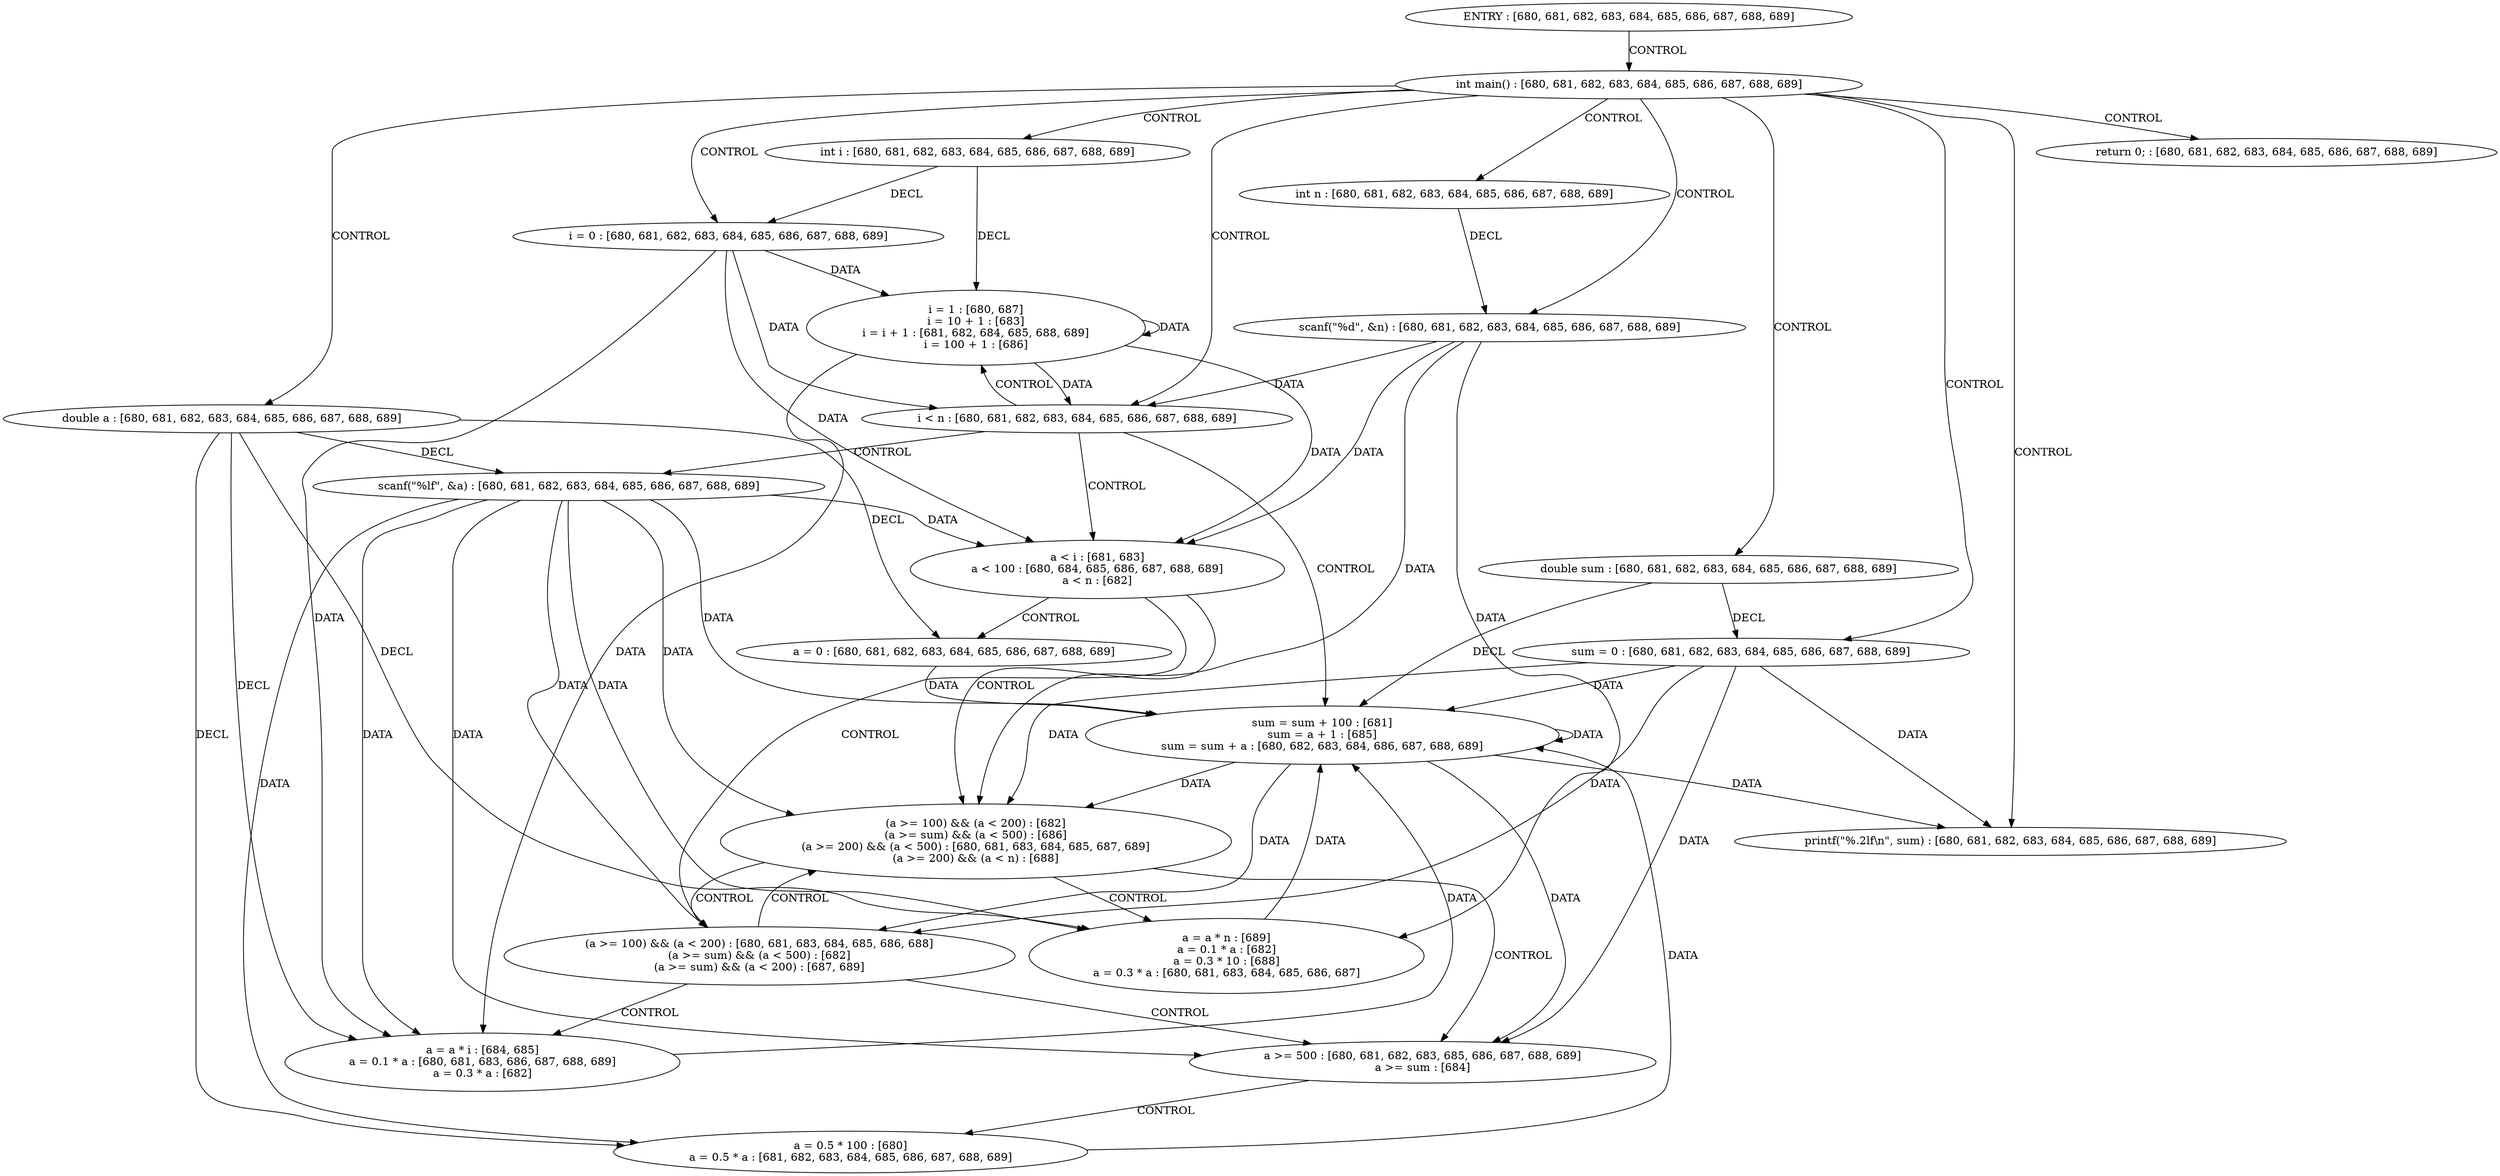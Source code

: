 digraph G {
  1 [ label="printf(\"%.2lf\\n\", sum) : [680, 681, 682, 683, 684, 685, 686, 687, 688, 689]
" ];
  2 [ label="scanf(\"%lf\", &a) : [680, 681, 682, 683, 684, 685, 686, 687, 688, 689]
" ];
  3 [ label="scanf(\"%d\", &n) : [680, 681, 682, 683, 684, 685, 686, 687, 688, 689]
" ];
  4 [ label="ENTRY : [680, 681, 682, 683, 684, 685, 686, 687, 688, 689]
" ];
  5 [ label="int n : [680, 681, 682, 683, 684, 685, 686, 687, 688, 689]
" ];
  6 [ label="int i : [680, 681, 682, 683, 684, 685, 686, 687, 688, 689]
" ];
  7 [ label="double sum : [680, 681, 682, 683, 684, 685, 686, 687, 688, 689]
" ];
  8 [ label="double a : [680, 681, 682, 683, 684, 685, 686, 687, 688, 689]
" ];
  9 [ label="sum = sum + 100 : [681]
sum = a + 1 : [685]
sum = sum + a : [680, 682, 683, 684, 686, 687, 688, 689]
" ];
  10 [ label="a = 0.5 * 100 : [680]
a = 0.5 * a : [681, 682, 683, 684, 685, 686, 687, 688, 689]
" ];
  11 [ label="i = 0 : [680, 681, 682, 683, 684, 685, 686, 687, 688, 689]
" ];
  12 [ label="i = 1 : [680, 687]
i = 10 + 1 : [683]
i = i + 1 : [681, 682, 684, 685, 688, 689]
i = 100 + 1 : [686]
" ];
  13 [ label="a = a * i : [684, 685]
a = 0.1 * a : [680, 681, 683, 686, 687, 688, 689]
a = 0.3 * a : [682]
" ];
  14 [ label="sum = 0 : [680, 681, 682, 683, 684, 685, 686, 687, 688, 689]
" ];
  15 [ label="a = a * n : [689]
a = 0.1 * a : [682]
a = 0.3 * 10 : [688]
a = 0.3 * a : [680, 681, 683, 684, 685, 686, 687]
" ];
  16 [ label="a = 0 : [680, 681, 682, 683, 684, 685, 686, 687, 688, 689]
" ];
  17 [ label="(a >= 100) && (a < 200) : [682]
(a >= sum) && (a < 500) : [686]
(a >= 200) && (a < 500) : [680, 681, 683, 684, 685, 687, 689]
(a >= 200) && (a < n) : [688]
" ];
  18 [ label="(a >= 100) && (a < 200) : [680, 681, 683, 684, 685, 686, 688]
(a >= sum) && (a < 500) : [682]
(a >= sum) && (a < 200) : [687, 689]
" ];
  19 [ label="a < i : [681, 683]
a < 100 : [680, 684, 685, 686, 687, 688, 689]
a < n : [682]
" ];
  20 [ label="int main() : [680, 681, 682, 683, 684, 685, 686, 687, 688, 689]
" ];
  21 [ label="a >= 500 : [680, 681, 682, 683, 685, 686, 687, 688, 689]
a >= sum : [684]
" ];
  22 [ label="i < n : [680, 681, 682, 683, 684, 685, 686, 687, 688, 689]
" ];
  23 [ label="return 0; : [680, 681, 682, 683, 684, 685, 686, 687, 688, 689]
" ];
  4 -> 20 [ label="CONTROL" ];
  20 -> 6 [ label="CONTROL" ];
  20 -> 5 [ label="CONTROL" ];
  20 -> 8 [ label="CONTROL" ];
  20 -> 7 [ label="CONTROL" ];
  20 -> 14 [ label="CONTROL" ];
  20 -> 3 [ label="CONTROL" ];
  20 -> 11 [ label="CONTROL" ];
  20 -> 22 [ label="CONTROL" ];
  20 -> 1 [ label="CONTROL" ];
  20 -> 23 [ label="CONTROL" ];
  22 -> 2 [ label="CONTROL" ];
  22 -> 19 [ label="CONTROL" ];
  22 -> 9 [ label="CONTROL" ];
  22 -> 12 [ label="CONTROL" ];
  19 -> 16 [ label="CONTROL" ];
  19 -> 17 [ label="CONTROL" ];
  17 -> 15 [ label="CONTROL" ];
  17 -> 18 [ label="CONTROL" ];
  18 -> 13 [ label="CONTROL" ];
  18 -> 21 [ label="CONTROL" ];
  21 -> 10 [ label="CONTROL" ];
  14 -> 18 [ label="DATA" ];
  14 -> 9 [ label="DATA" ];
  14 -> 1 [ label="DATA" ];
  3 -> 22 [ label="DATA" ];
  3 -> 19 [ label="DATA" ];
  11 -> 22 [ label="DATA" ];
  11 -> 12 [ label="DATA" ];
  2 -> 19 [ label="DATA" ];
  2 -> 17 [ label="DATA" ];
  2 -> 15 [ label="DATA" ];
  2 -> 18 [ label="DATA" ];
  2 -> 13 [ label="DATA" ];
  2 -> 21 [ label="DATA" ];
  2 -> 10 [ label="DATA" ];
  2 -> 9 [ label="DATA" ];
  16 -> 9 [ label="DATA" ];
  15 -> 9 [ label="DATA" ];
  13 -> 9 [ label="DATA" ];
  10 -> 9 [ label="DATA" ];
  9 -> 18 [ label="DATA" ];
  9 -> 9 [ label="DATA" ];
  9 -> 1 [ label="DATA" ];
  12 -> 22 [ label="DATA" ];
  12 -> 12 [ label="DATA" ];
  6 -> 11 [ label="DECL" ];
  6 -> 12 [ label="DECL" ];
  5 -> 3 [ label="DECL" ];
  8 -> 16 [ label="DECL" ];
  8 -> 13 [ label="DECL" ];
  8 -> 15 [ label="DECL" ];
  8 -> 2 [ label="DECL" ];
  8 -> 10 [ label="DECL" ];
  7 -> 9 [ label="DECL" ];
  7 -> 14 [ label="DECL" ];
  19 -> 18 [ label="CONTROL" ];
  18 -> 17 [ label="CONTROL" ];
  17 -> 21 [ label="CONTROL" ];
  3 -> 17 [ label="DATA" ];
  14 -> 17 [ label="DATA" ];
  9 -> 17 [ label="DATA" ];
  11 -> 19 [ label="DATA" ];
  12 -> 19 [ label="DATA" ];
  14 -> 21 [ label="DATA" ];
  11 -> 13 [ label="DATA" ];
  9 -> 21 [ label="DATA" ];
  12 -> 13 [ label="DATA" ];
  3 -> 15 [ label="DATA" ];
}
